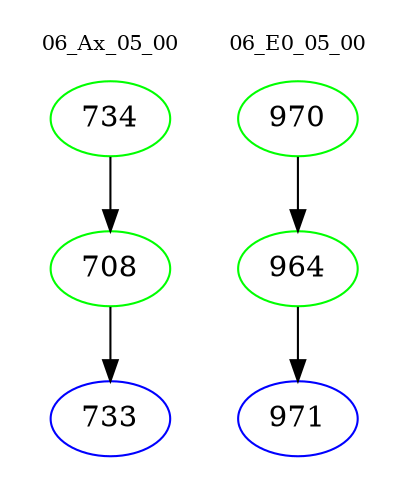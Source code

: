 digraph{
subgraph cluster_0 {
color = white
label = "06_Ax_05_00";
fontsize=10;
T0_734 [label="734", color="green"]
T0_734 -> T0_708 [color="black"]
T0_708 [label="708", color="green"]
T0_708 -> T0_733 [color="black"]
T0_733 [label="733", color="blue"]
}
subgraph cluster_1 {
color = white
label = "06_E0_05_00";
fontsize=10;
T1_970 [label="970", color="green"]
T1_970 -> T1_964 [color="black"]
T1_964 [label="964", color="green"]
T1_964 -> T1_971 [color="black"]
T1_971 [label="971", color="blue"]
}
}
